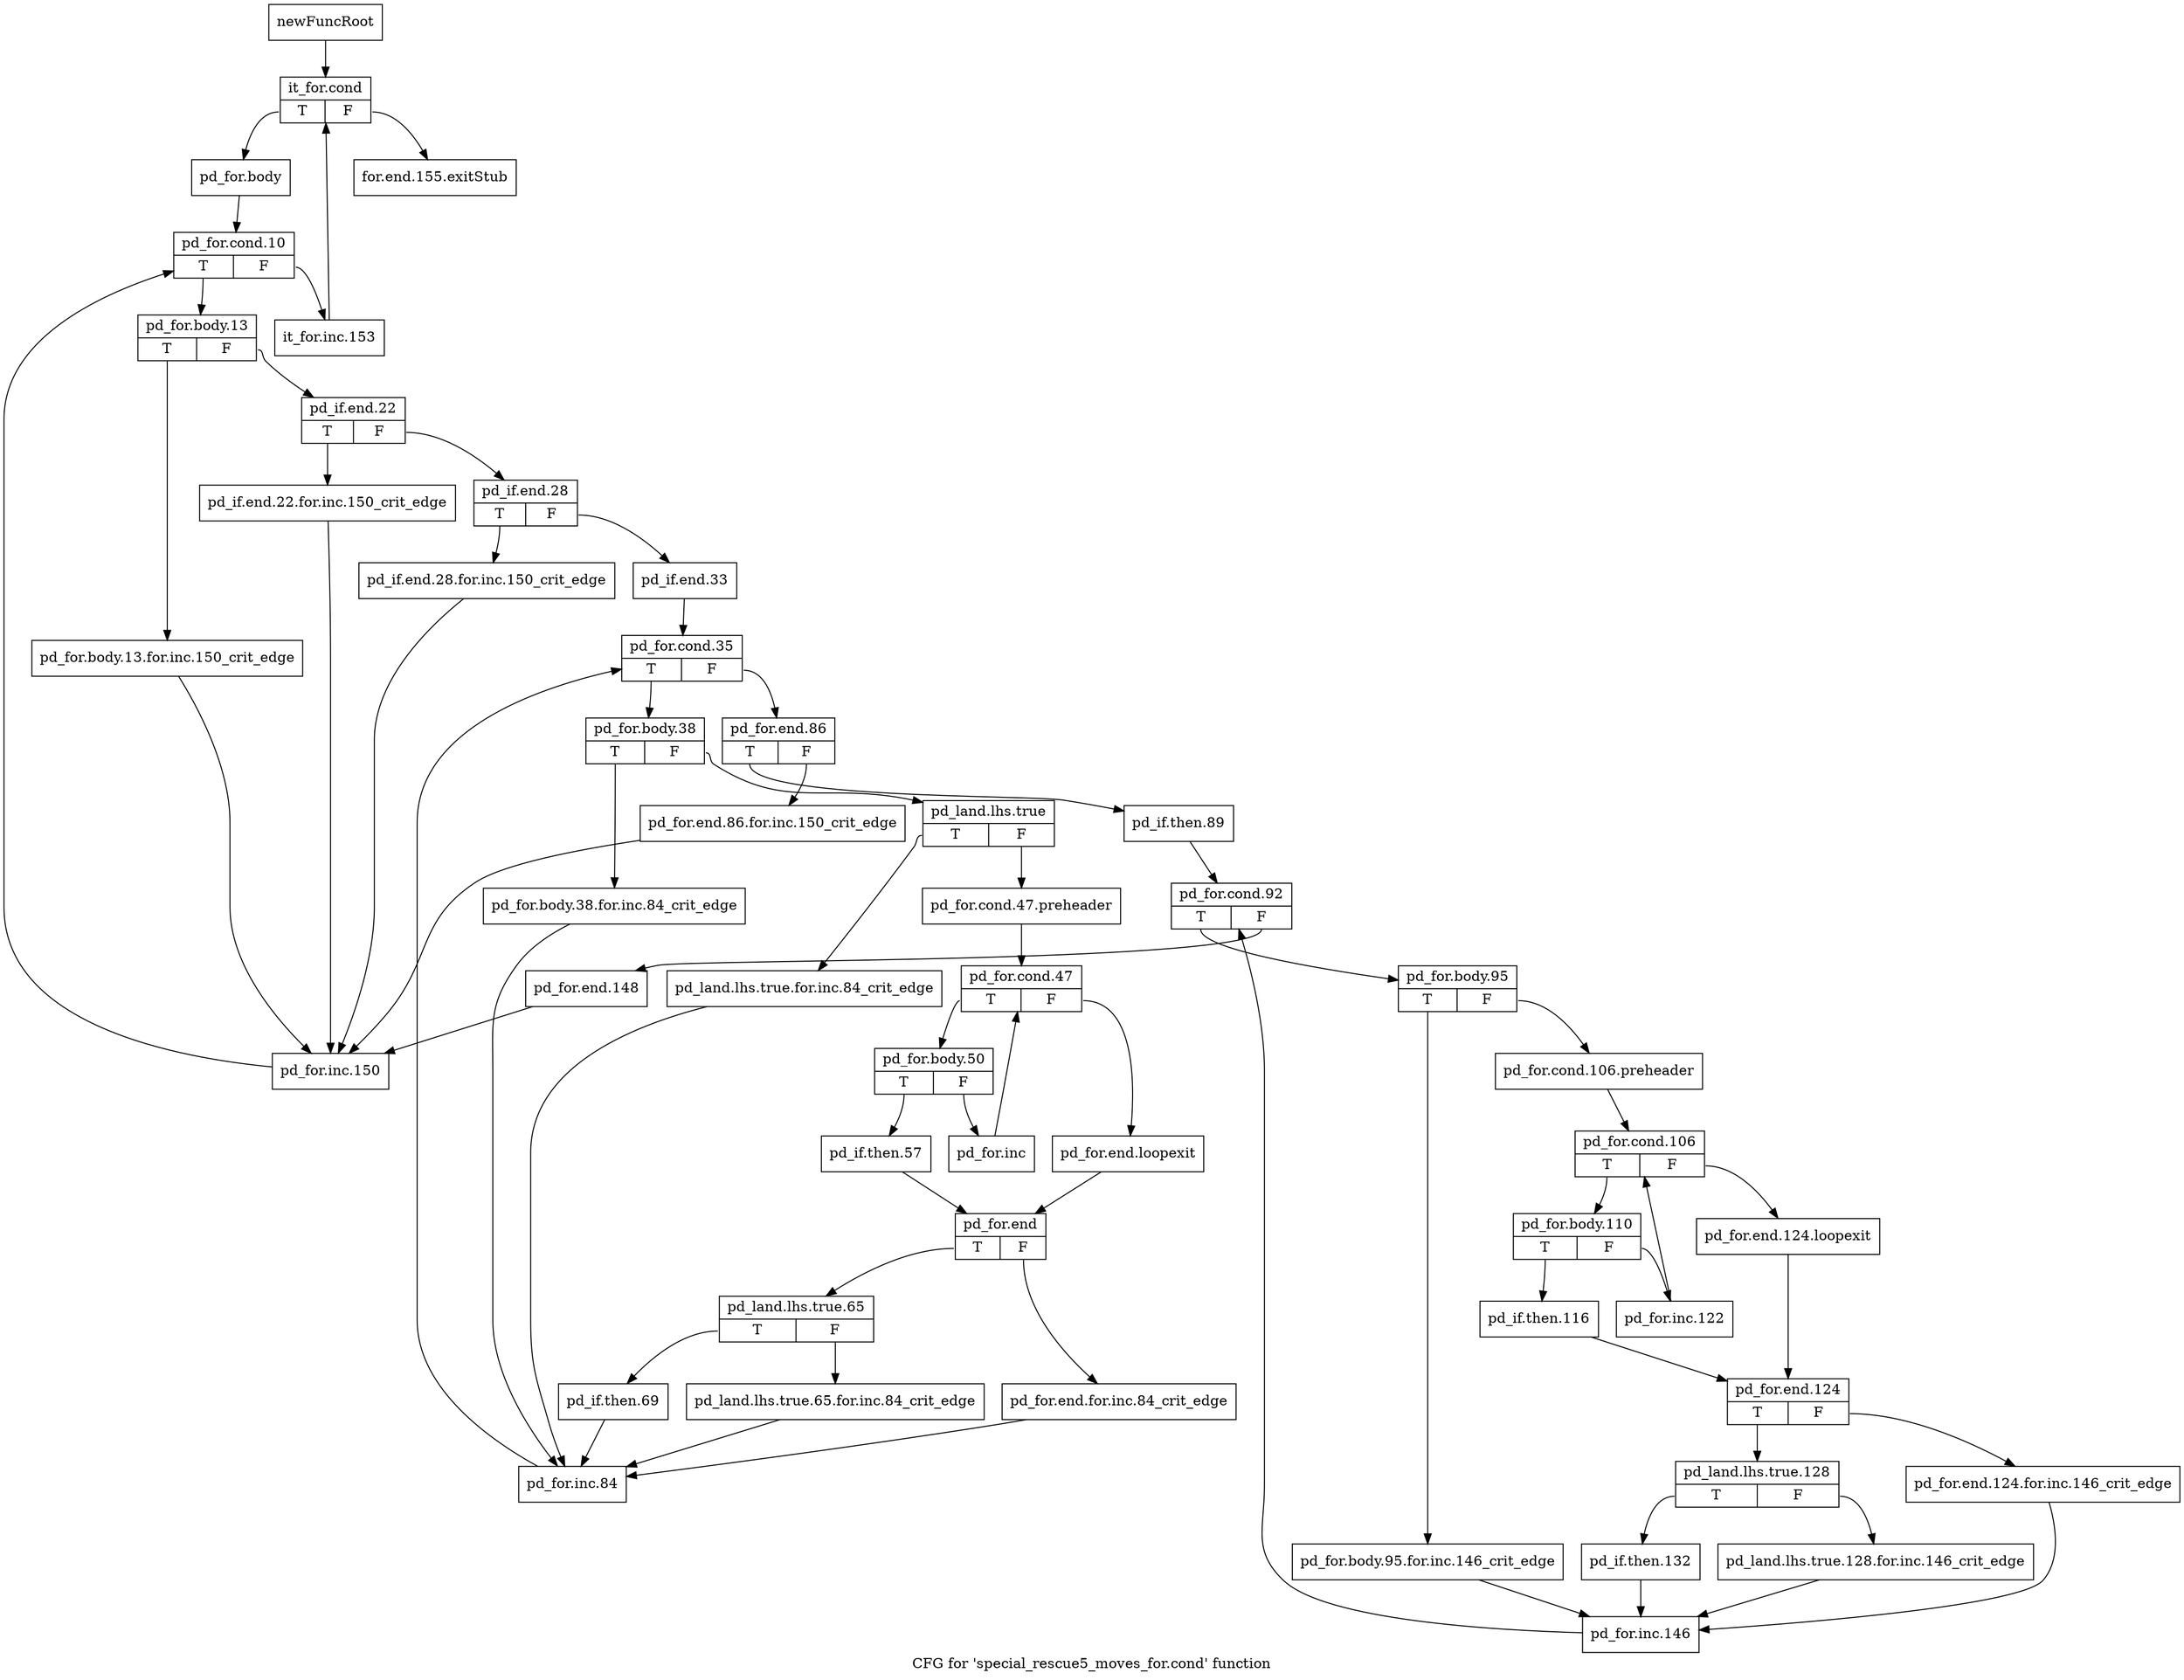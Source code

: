 digraph "CFG for 'special_rescue5_moves_for.cond' function" {
	label="CFG for 'special_rescue5_moves_for.cond' function";

	Node0x4449080 [shape=record,label="{newFuncRoot}"];
	Node0x4449080 -> Node0x444a3d0;
	Node0x44490d0 [shape=record,label="{for.end.155.exitStub}"];
	Node0x444a3d0 [shape=record,label="{it_for.cond|{<s0>T|<s1>F}}"];
	Node0x444a3d0:s0 -> Node0x444a420;
	Node0x444a3d0:s1 -> Node0x44490d0;
	Node0x444a420 [shape=record,label="{pd_for.body}"];
	Node0x444a420 -> Node0x444a470;
	Node0x444a470 [shape=record,label="{pd_for.cond.10|{<s0>T|<s1>F}}"];
	Node0x444a470:s0 -> Node0x444a510;
	Node0x444a470:s1 -> Node0x444a4c0;
	Node0x444a4c0 [shape=record,label="{it_for.inc.153}"];
	Node0x444a4c0 -> Node0x444a3d0;
	Node0x444a510 [shape=record,label="{pd_for.body.13|{<s0>T|<s1>F}}"];
	Node0x444a510:s0 -> Node0x444b230;
	Node0x444a510:s1 -> Node0x444a560;
	Node0x444a560 [shape=record,label="{pd_if.end.22|{<s0>T|<s1>F}}"];
	Node0x444a560:s0 -> Node0x444b1e0;
	Node0x444a560:s1 -> Node0x444a5b0;
	Node0x444a5b0 [shape=record,label="{pd_if.end.28|{<s0>T|<s1>F}}"];
	Node0x444a5b0:s0 -> Node0x444b190;
	Node0x444a5b0:s1 -> Node0x444a600;
	Node0x444a600 [shape=record,label="{pd_if.end.33}"];
	Node0x444a600 -> Node0x444a650;
	Node0x444a650 [shape=record,label="{pd_for.cond.35|{<s0>T|<s1>F}}"];
	Node0x444a650:s0 -> Node0x444ac90;
	Node0x444a650:s1 -> Node0x444a6a0;
	Node0x444a6a0 [shape=record,label="{pd_for.end.86|{<s0>T|<s1>F}}"];
	Node0x444a6a0:s0 -> Node0x444a740;
	Node0x444a6a0:s1 -> Node0x444a6f0;
	Node0x444a6f0 [shape=record,label="{pd_for.end.86.for.inc.150_crit_edge}"];
	Node0x444a6f0 -> Node0x444b280;
	Node0x444a740 [shape=record,label="{pd_if.then.89}"];
	Node0x444a740 -> Node0x444a790;
	Node0x444a790 [shape=record,label="{pd_for.cond.92|{<s0>T|<s1>F}}"];
	Node0x444a790:s0 -> Node0x444a830;
	Node0x444a790:s1 -> Node0x444a7e0;
	Node0x444a7e0 [shape=record,label="{pd_for.end.148}"];
	Node0x444a7e0 -> Node0x444b280;
	Node0x444a830 [shape=record,label="{pd_for.body.95|{<s0>T|<s1>F}}"];
	Node0x444a830:s0 -> Node0x444abf0;
	Node0x444a830:s1 -> Node0x444a880;
	Node0x444a880 [shape=record,label="{pd_for.cond.106.preheader}"];
	Node0x444a880 -> Node0x444a8d0;
	Node0x444a8d0 [shape=record,label="{pd_for.cond.106|{<s0>T|<s1>F}}"];
	Node0x444a8d0:s0 -> Node0x444a970;
	Node0x444a8d0:s1 -> Node0x444a920;
	Node0x444a920 [shape=record,label="{pd_for.end.124.loopexit}"];
	Node0x444a920 -> Node0x444aa60;
	Node0x444a970 [shape=record,label="{pd_for.body.110|{<s0>T|<s1>F}}"];
	Node0x444a970:s0 -> Node0x444aa10;
	Node0x444a970:s1 -> Node0x444a9c0;
	Node0x444a9c0 [shape=record,label="{pd_for.inc.122}"];
	Node0x444a9c0 -> Node0x444a8d0;
	Node0x444aa10 [shape=record,label="{pd_if.then.116}"];
	Node0x444aa10 -> Node0x444aa60;
	Node0x444aa60 [shape=record,label="{pd_for.end.124|{<s0>T|<s1>F}}"];
	Node0x444aa60:s0 -> Node0x444ab00;
	Node0x444aa60:s1 -> Node0x444aab0;
	Node0x444aab0 [shape=record,label="{pd_for.end.124.for.inc.146_crit_edge}"];
	Node0x444aab0 -> Node0x444ac40;
	Node0x444ab00 [shape=record,label="{pd_land.lhs.true.128|{<s0>T|<s1>F}}"];
	Node0x444ab00:s0 -> Node0x444aba0;
	Node0x444ab00:s1 -> Node0x444ab50;
	Node0x444ab50 [shape=record,label="{pd_land.lhs.true.128.for.inc.146_crit_edge}"];
	Node0x444ab50 -> Node0x444ac40;
	Node0x444aba0 [shape=record,label="{pd_if.then.132}"];
	Node0x444aba0 -> Node0x444ac40;
	Node0x444abf0 [shape=record,label="{pd_for.body.95.for.inc.146_crit_edge}"];
	Node0x444abf0 -> Node0x444ac40;
	Node0x444ac40 [shape=record,label="{pd_for.inc.146}"];
	Node0x444ac40 -> Node0x444a790;
	Node0x444ac90 [shape=record,label="{pd_for.body.38|{<s0>T|<s1>F}}"];
	Node0x444ac90:s0 -> Node0x444b0f0;
	Node0x444ac90:s1 -> Node0x444ace0;
	Node0x444ace0 [shape=record,label="{pd_land.lhs.true|{<s0>T|<s1>F}}"];
	Node0x444ace0:s0 -> Node0x444b0a0;
	Node0x444ace0:s1 -> Node0x444ad30;
	Node0x444ad30 [shape=record,label="{pd_for.cond.47.preheader}"];
	Node0x444ad30 -> Node0x444ad80;
	Node0x444ad80 [shape=record,label="{pd_for.cond.47|{<s0>T|<s1>F}}"];
	Node0x444ad80:s0 -> Node0x444ae20;
	Node0x444ad80:s1 -> Node0x444add0;
	Node0x444add0 [shape=record,label="{pd_for.end.loopexit}"];
	Node0x444add0 -> Node0x444af10;
	Node0x444ae20 [shape=record,label="{pd_for.body.50|{<s0>T|<s1>F}}"];
	Node0x444ae20:s0 -> Node0x444aec0;
	Node0x444ae20:s1 -> Node0x444ae70;
	Node0x444ae70 [shape=record,label="{pd_for.inc}"];
	Node0x444ae70 -> Node0x444ad80;
	Node0x444aec0 [shape=record,label="{pd_if.then.57}"];
	Node0x444aec0 -> Node0x444af10;
	Node0x444af10 [shape=record,label="{pd_for.end|{<s0>T|<s1>F}}"];
	Node0x444af10:s0 -> Node0x444afb0;
	Node0x444af10:s1 -> Node0x444af60;
	Node0x444af60 [shape=record,label="{pd_for.end.for.inc.84_crit_edge}"];
	Node0x444af60 -> Node0x444b140;
	Node0x444afb0 [shape=record,label="{pd_land.lhs.true.65|{<s0>T|<s1>F}}"];
	Node0x444afb0:s0 -> Node0x444b050;
	Node0x444afb0:s1 -> Node0x444b000;
	Node0x444b000 [shape=record,label="{pd_land.lhs.true.65.for.inc.84_crit_edge}"];
	Node0x444b000 -> Node0x444b140;
	Node0x444b050 [shape=record,label="{pd_if.then.69}"];
	Node0x444b050 -> Node0x444b140;
	Node0x444b0a0 [shape=record,label="{pd_land.lhs.true.for.inc.84_crit_edge}"];
	Node0x444b0a0 -> Node0x444b140;
	Node0x444b0f0 [shape=record,label="{pd_for.body.38.for.inc.84_crit_edge}"];
	Node0x444b0f0 -> Node0x444b140;
	Node0x444b140 [shape=record,label="{pd_for.inc.84}"];
	Node0x444b140 -> Node0x444a650;
	Node0x444b190 [shape=record,label="{pd_if.end.28.for.inc.150_crit_edge}"];
	Node0x444b190 -> Node0x444b280;
	Node0x444b1e0 [shape=record,label="{pd_if.end.22.for.inc.150_crit_edge}"];
	Node0x444b1e0 -> Node0x444b280;
	Node0x444b230 [shape=record,label="{pd_for.body.13.for.inc.150_crit_edge}"];
	Node0x444b230 -> Node0x444b280;
	Node0x444b280 [shape=record,label="{pd_for.inc.150}"];
	Node0x444b280 -> Node0x444a470;
}
